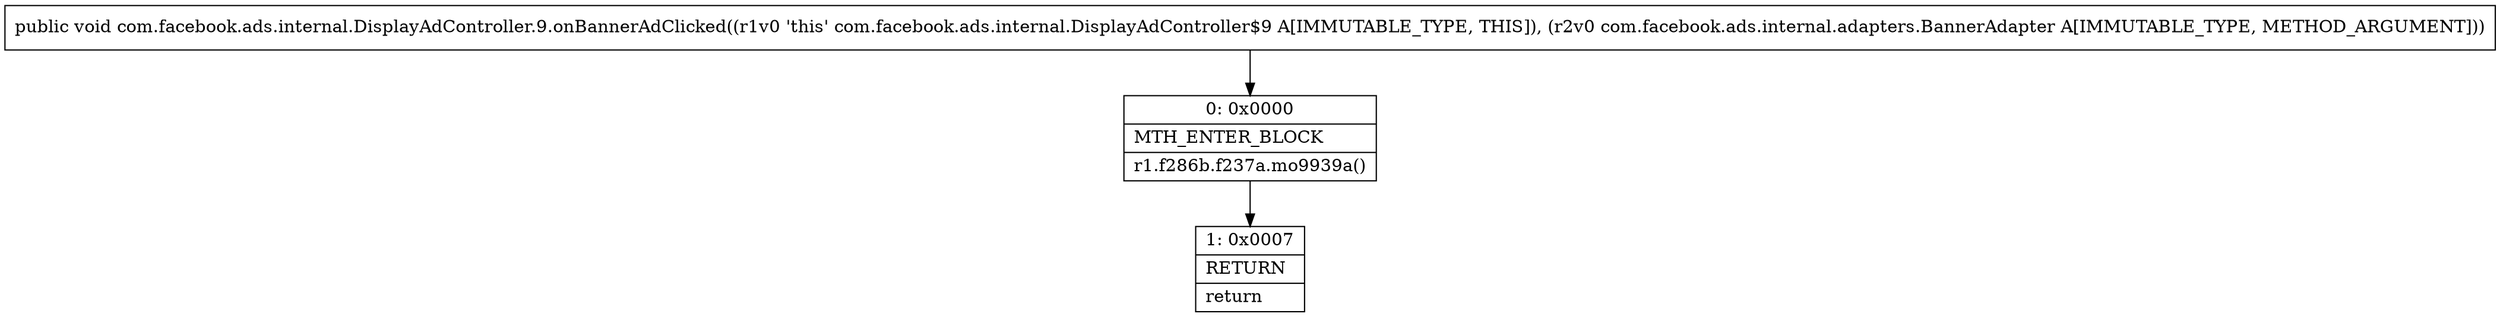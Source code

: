 digraph "CFG forcom.facebook.ads.internal.DisplayAdController.9.onBannerAdClicked(Lcom\/facebook\/ads\/internal\/adapters\/BannerAdapter;)V" {
Node_0 [shape=record,label="{0\:\ 0x0000|MTH_ENTER_BLOCK\l|r1.f286b.f237a.mo9939a()\l}"];
Node_1 [shape=record,label="{1\:\ 0x0007|RETURN\l|return\l}"];
MethodNode[shape=record,label="{public void com.facebook.ads.internal.DisplayAdController.9.onBannerAdClicked((r1v0 'this' com.facebook.ads.internal.DisplayAdController$9 A[IMMUTABLE_TYPE, THIS]), (r2v0 com.facebook.ads.internal.adapters.BannerAdapter A[IMMUTABLE_TYPE, METHOD_ARGUMENT])) }"];
MethodNode -> Node_0;
Node_0 -> Node_1;
}

